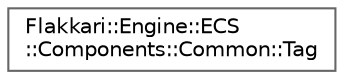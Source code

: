 digraph "Graphical Class Hierarchy"
{
 // LATEX_PDF_SIZE
  bgcolor="transparent";
  edge [fontname=Helvetica,fontsize=10,labelfontname=Helvetica,labelfontsize=10];
  node [fontname=Helvetica,fontsize=10,shape=box,height=0.2,width=0.4];
  rankdir="LR";
  Node0 [id="Node000000",label="Flakkari::Engine::ECS\l::Components::Common::Tag",height=0.2,width=0.4,color="grey40", fillcolor="white", style="filled",URL="$d6/d40/structFlakkari_1_1Engine_1_1ECS_1_1Components_1_1Common_1_1Tag.html",tooltip="Tag component for ECS entities that have a script attached to them."];
}
